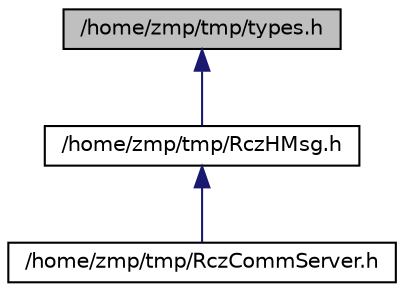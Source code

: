 digraph "/home/zmp/tmp/types.h"
{
  edge [fontname="Helvetica",fontsize="10",labelfontname="Helvetica",labelfontsize="10"];
  node [fontname="Helvetica",fontsize="10",shape=record];
  Node1 [label="/home/zmp/tmp/types.h",height=0.2,width=0.4,color="black", fillcolor="grey75", style="filled" fontcolor="black"];
  Node1 -> Node2 [dir="back",color="midnightblue",fontsize="10",style="solid",fontname="Helvetica"];
  Node2 [label="/home/zmp/tmp/RczHMsg.h",height=0.2,width=0.4,color="black", fillcolor="white", style="filled",URL="$RczHMsg_8h_source.html"];
  Node2 -> Node3 [dir="back",color="midnightblue",fontsize="10",style="solid",fontname="Helvetica"];
  Node3 [label="/home/zmp/tmp/RczCommServer.h",height=0.2,width=0.4,color="black", fillcolor="white", style="filled",URL="$RczCommServer_8h.html",tooltip="ホスト通信のサーバクラスヘッダ. "];
}
